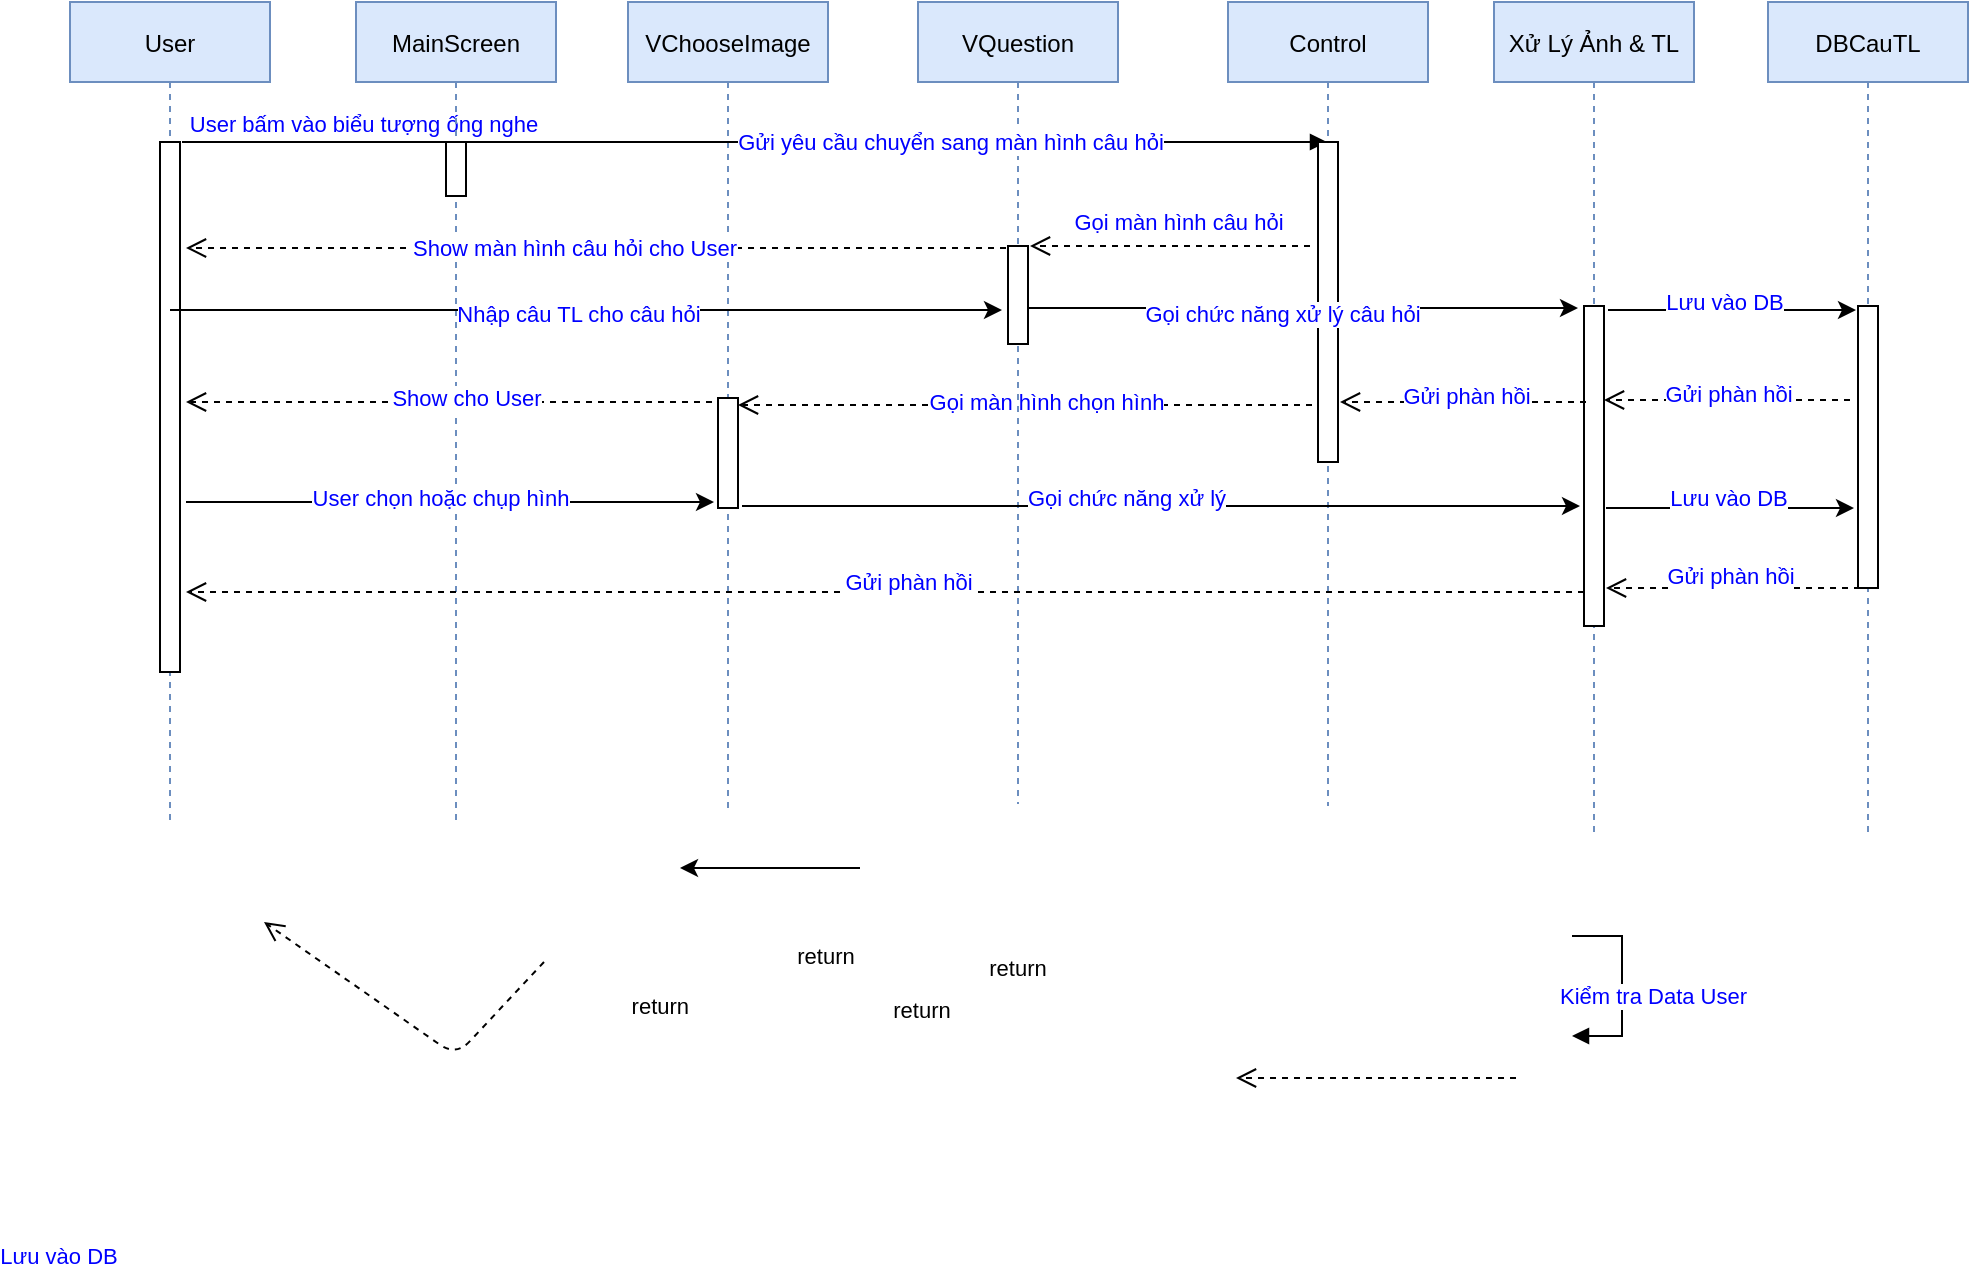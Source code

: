 <mxfile version="14.0.0" type="github" pages="5">
  <diagram id="kgpKYQtTHZ0yAKxKKP6v" name="Page-1">
    <mxGraphModel dx="2059" dy="637" grid="0" gridSize="10" guides="1" tooltips="1" connect="1" arrows="1" fold="1" page="1" pageScale="1" pageWidth="850" pageHeight="1100" math="0" shadow="0">
      <root>
        <mxCell id="0" />
        <mxCell id="1" parent="0" />
        <mxCell id="3nuBFxr9cyL0pnOWT2aG-1" value="User" style="shape=umlLifeline;perimeter=lifelinePerimeter;container=1;collapsible=0;recursiveResize=0;rounded=0;shadow=0;strokeWidth=1;fillColor=#dae8fc;strokeColor=#6c8ebf;" parent="1" vertex="1">
          <mxGeometry x="-49" y="83" width="100" height="409" as="geometry" />
        </mxCell>
        <mxCell id="3nuBFxr9cyL0pnOWT2aG-2" value="" style="points=[];perimeter=orthogonalPerimeter;rounded=0;shadow=0;strokeWidth=1;fontColor=#0000FF;" parent="3nuBFxr9cyL0pnOWT2aG-1" vertex="1">
          <mxGeometry x="45" y="70" width="10" height="265" as="geometry" />
        </mxCell>
        <mxCell id="3nuBFxr9cyL0pnOWT2aG-5" value="VChooseImage" style="shape=umlLifeline;perimeter=lifelinePerimeter;container=1;collapsible=0;recursiveResize=0;rounded=0;shadow=0;strokeWidth=1;fillColor=#dae8fc;strokeColor=#6c8ebf;" parent="1" vertex="1">
          <mxGeometry x="230" y="83" width="100" height="404" as="geometry" />
        </mxCell>
        <mxCell id="3nuBFxr9cyL0pnOWT2aG-6" value="" style="points=[];perimeter=orthogonalPerimeter;rounded=0;shadow=0;strokeWidth=1;fontColor=#0000FF;" parent="3nuBFxr9cyL0pnOWT2aG-5" vertex="1">
          <mxGeometry x="45" y="198" width="10" height="55" as="geometry" />
        </mxCell>
        <mxCell id="3nuBFxr9cyL0pnOWT2aG-10" value="" style="verticalAlign=bottom;endArrow=open;dashed=1;endSize=8;shadow=0;strokeWidth=1;" parent="1" edge="1">
          <mxGeometry x="-0.477" y="-69" relative="1" as="geometry">
            <mxPoint x="285" y="284.5" as="targetPoint" />
            <mxPoint x="572" y="284.5" as="sourcePoint" />
            <Array as="points" />
            <mxPoint as="offset" />
          </mxGeometry>
        </mxCell>
        <mxCell id="cBmr4_ipBIWXXMOxJw-d-28" value="Gọi màn hình chọn hình" style="edgeLabel;html=1;align=center;verticalAlign=middle;resizable=0;points=[];fontColor=#0000FF;" vertex="1" connectable="0" parent="3nuBFxr9cyL0pnOWT2aG-10">
          <mxGeometry x="-0.068" y="-2" relative="1" as="geometry">
            <mxPoint as="offset" />
          </mxGeometry>
        </mxCell>
        <mxCell id="_Tv3PjcK1uFJokNOjP6y-1" value="VQuestion" style="shape=umlLifeline;perimeter=lifelinePerimeter;container=1;collapsible=0;recursiveResize=0;rounded=0;shadow=0;strokeWidth=1;fillColor=#dae8fc;strokeColor=#6c8ebf;" vertex="1" parent="1">
          <mxGeometry x="375" y="83" width="100" height="401" as="geometry" />
        </mxCell>
        <mxCell id="_Tv3PjcK1uFJokNOjP6y-2" value="" style="points=[];perimeter=orthogonalPerimeter;rounded=0;shadow=0;strokeWidth=1;fontColor=#0000FF;" vertex="1" parent="_Tv3PjcK1uFJokNOjP6y-1">
          <mxGeometry x="45" y="122" width="10" height="49" as="geometry" />
        </mxCell>
        <mxCell id="_Tv3PjcK1uFJokNOjP6y-3" value="DBCauTL" style="shape=umlLifeline;perimeter=lifelinePerimeter;container=1;collapsible=0;recursiveResize=0;rounded=0;shadow=0;strokeWidth=1;fillColor=#dae8fc;strokeColor=#6c8ebf;" vertex="1" parent="1">
          <mxGeometry x="800" y="83" width="100" height="418" as="geometry" />
        </mxCell>
        <mxCell id="cBmr4_ipBIWXXMOxJw-d-20" value="" style="points=[];perimeter=orthogonalPerimeter;rounded=0;shadow=0;strokeWidth=1;fontColor=#0000FF;" vertex="1" parent="_Tv3PjcK1uFJokNOjP6y-3">
          <mxGeometry x="45" y="152" width="10" height="141" as="geometry" />
        </mxCell>
        <mxCell id="_Tv3PjcK1uFJokNOjP6y-17" value="Kiểm tra Data User" style="edgeStyle=orthogonalEdgeStyle;html=1;align=left;spacingLeft=2;endArrow=block;rounded=0;fontColor=#0000FF;" edge="1" parent="1">
          <mxGeometry x="1" y="-22" relative="1" as="geometry">
            <mxPoint x="702" y="550" as="sourcePoint" />
            <Array as="points">
              <mxPoint x="727" y="550" />
              <mxPoint x="727" y="600" />
            </Array>
            <mxPoint x="702" y="600" as="targetPoint" />
            <mxPoint x="-10" y="2" as="offset" />
          </mxGeometry>
        </mxCell>
        <mxCell id="_Tv3PjcK1uFJokNOjP6y-27" value="User bấm vào biểu tượng ống nghe" style="verticalAlign=bottom;endArrow=block;shadow=0;strokeWidth=1;fontColor=#0000FF;" edge="1" parent="1" target="_Tv3PjcK1uFJokNOjP6y-28">
          <mxGeometry x="-0.682" relative="1" as="geometry">
            <mxPoint x="7" y="153" as="sourcePoint" />
            <mxPoint x="182" y="153" as="targetPoint" />
            <Array as="points">
              <mxPoint x="66" y="153" />
            </Array>
            <mxPoint as="offset" />
          </mxGeometry>
        </mxCell>
        <mxCell id="cBmr4_ipBIWXXMOxJw-d-11" value="Gửi yêu cầu chuyển sang màn hình câu hỏi" style="edgeLabel;html=1;align=center;verticalAlign=middle;resizable=0;points=[];fontColor=#0000FF;" vertex="1" connectable="0" parent="_Tv3PjcK1uFJokNOjP6y-27">
          <mxGeometry x="0.339" relative="1" as="geometry">
            <mxPoint as="offset" />
          </mxGeometry>
        </mxCell>
        <mxCell id="_Tv3PjcK1uFJokNOjP6y-28" value="Control" style="shape=umlLifeline;perimeter=lifelinePerimeter;container=1;collapsible=0;recursiveResize=0;rounded=0;shadow=0;strokeWidth=1;fillColor=#dae8fc;strokeColor=#6c8ebf;" vertex="1" parent="1">
          <mxGeometry x="530" y="83" width="100" height="402" as="geometry" />
        </mxCell>
        <mxCell id="_Tv3PjcK1uFJokNOjP6y-29" value="" style="points=[];perimeter=orthogonalPerimeter;rounded=0;shadow=0;strokeWidth=1;fontColor=#0000FF;" vertex="1" parent="_Tv3PjcK1uFJokNOjP6y-28">
          <mxGeometry x="45" y="70" width="10" height="160" as="geometry" />
        </mxCell>
        <mxCell id="cBmr4_ipBIWXXMOxJw-d-2" value="MainScreen" style="shape=umlLifeline;perimeter=lifelinePerimeter;container=1;collapsible=0;recursiveResize=0;rounded=0;shadow=0;strokeWidth=1;fillColor=#dae8fc;strokeColor=#6c8ebf;" vertex="1" parent="1">
          <mxGeometry x="94" y="83" width="100" height="409" as="geometry" />
        </mxCell>
        <mxCell id="cBmr4_ipBIWXXMOxJw-d-3" value="" style="points=[];perimeter=orthogonalPerimeter;rounded=0;shadow=0;strokeWidth=1;fontColor=#0000FF;" vertex="1" parent="cBmr4_ipBIWXXMOxJw-d-2">
          <mxGeometry x="45" y="70" width="10" height="27" as="geometry" />
        </mxCell>
        <mxCell id="cBmr4_ipBIWXXMOxJw-d-7" value="Xử Lý Ảnh &amp; TL" style="shape=umlLifeline;perimeter=lifelinePerimeter;container=1;collapsible=0;recursiveResize=0;rounded=0;shadow=0;strokeWidth=1;fillColor=#dae8fc;strokeColor=#6c8ebf;" vertex="1" parent="1">
          <mxGeometry x="663" y="83" width="100" height="416" as="geometry" />
        </mxCell>
        <mxCell id="cBmr4_ipBIWXXMOxJw-d-8" value="" style="points=[];perimeter=orthogonalPerimeter;rounded=0;shadow=0;strokeWidth=1;fontColor=#0000FF;" vertex="1" parent="cBmr4_ipBIWXXMOxJw-d-7">
          <mxGeometry x="45" y="152" width="10" height="160" as="geometry" />
        </mxCell>
        <mxCell id="cBmr4_ipBIWXXMOxJw-d-10" value="return" style="verticalAlign=bottom;endArrow=open;dashed=1;endSize=8;shadow=0;strokeWidth=1;" edge="1" parent="1">
          <mxGeometry x="-1" y="66" relative="1" as="geometry">
            <mxPoint x="48" y="543" as="targetPoint" />
            <mxPoint x="188" y="563" as="sourcePoint" />
            <Array as="points">
              <mxPoint x="144" y="610" />
            </Array>
            <mxPoint x="10" y="-14" as="offset" />
          </mxGeometry>
        </mxCell>
        <mxCell id="cBmr4_ipBIWXXMOxJw-d-12" value="return" style="verticalAlign=bottom;endArrow=open;dashed=1;endSize=8;shadow=0;strokeWidth=1;" edge="1" parent="1">
          <mxGeometry x="1" y="370" relative="1" as="geometry">
            <mxPoint x="431" y="205" as="targetPoint" />
            <mxPoint x="571" y="205" as="sourcePoint" />
            <Array as="points" />
            <mxPoint x="-6" as="offset" />
          </mxGeometry>
        </mxCell>
        <mxCell id="cBmr4_ipBIWXXMOxJw-d-13" value="Gọi màn hình câu hỏi" style="edgeLabel;html=1;align=center;verticalAlign=middle;resizable=0;points=[];fontColor=#0000FF;" vertex="1" connectable="0" parent="cBmr4_ipBIWXXMOxJw-d-12">
          <mxGeometry x="0.154" y="3" relative="1" as="geometry">
            <mxPoint x="15" y="-15" as="offset" />
          </mxGeometry>
        </mxCell>
        <mxCell id="cBmr4_ipBIWXXMOxJw-d-14" value="return" style="verticalAlign=bottom;endArrow=open;dashed=1;endSize=8;shadow=0;strokeWidth=1;" edge="1" parent="1">
          <mxGeometry x="-0.795" y="390" relative="1" as="geometry">
            <mxPoint x="9" y="206" as="targetPoint" />
            <mxPoint x="419" y="206" as="sourcePoint" />
            <Array as="points" />
            <mxPoint as="offset" />
          </mxGeometry>
        </mxCell>
        <mxCell id="cBmr4_ipBIWXXMOxJw-d-15" value="Show màn hình câu hỏi cho User" style="edgeLabel;html=1;align=center;verticalAlign=middle;resizable=0;points=[];fontColor=#0000FF;" vertex="1" connectable="0" parent="cBmr4_ipBIWXXMOxJw-d-14">
          <mxGeometry x="0.053" relative="1" as="geometry">
            <mxPoint as="offset" />
          </mxGeometry>
        </mxCell>
        <mxCell id="cBmr4_ipBIWXXMOxJw-d-16" value="" style="endArrow=classic;html=1;fontColor=#0000FF;" edge="1" parent="1" source="3nuBFxr9cyL0pnOWT2aG-1">
          <mxGeometry width="50" height="50" relative="1" as="geometry">
            <mxPoint x="393" y="374" as="sourcePoint" />
            <mxPoint x="417" y="237" as="targetPoint" />
            <Array as="points">
              <mxPoint x="273" y="237" />
            </Array>
          </mxGeometry>
        </mxCell>
        <mxCell id="cBmr4_ipBIWXXMOxJw-d-17" value="Nhập câu TL cho câu hỏi" style="edgeLabel;html=1;align=center;verticalAlign=middle;resizable=0;points=[];fontColor=#0000FF;" vertex="1" connectable="0" parent="cBmr4_ipBIWXXMOxJw-d-16">
          <mxGeometry x="-0.02" y="-2" relative="1" as="geometry">
            <mxPoint as="offset" />
          </mxGeometry>
        </mxCell>
        <mxCell id="cBmr4_ipBIWXXMOxJw-d-18" value="" style="endArrow=classic;html=1;fontColor=#0000FF;" edge="1" parent="1">
          <mxGeometry width="50" height="50" relative="1" as="geometry">
            <mxPoint x="430" y="236" as="sourcePoint" />
            <mxPoint x="705" y="236" as="targetPoint" />
            <Array as="points">
              <mxPoint x="498" y="236" />
            </Array>
          </mxGeometry>
        </mxCell>
        <mxCell id="cBmr4_ipBIWXXMOxJw-d-19" value="Gọi chức năng xử lý câu hỏi" style="edgeLabel;html=1;align=center;verticalAlign=middle;resizable=0;points=[];fontColor=#0000FF;" vertex="1" connectable="0" parent="cBmr4_ipBIWXXMOxJw-d-18">
          <mxGeometry x="-0.075" y="-3" relative="1" as="geometry">
            <mxPoint as="offset" />
          </mxGeometry>
        </mxCell>
        <mxCell id="cBmr4_ipBIWXXMOxJw-d-21" value="" style="endArrow=classic;html=1;fontColor=#0000FF;" edge="1" parent="1">
          <mxGeometry width="50" height="50" relative="1" as="geometry">
            <mxPoint x="720" y="237" as="sourcePoint" />
            <mxPoint x="844" y="237" as="targetPoint" />
            <Array as="points">
              <mxPoint x="762" y="237" />
            </Array>
          </mxGeometry>
        </mxCell>
        <mxCell id="cBmr4_ipBIWXXMOxJw-d-22" value="Lưu vào DB" style="edgeLabel;html=1;align=center;verticalAlign=middle;resizable=0;points=[];fontColor=#0000FF;" vertex="1" connectable="0" parent="cBmr4_ipBIWXXMOxJw-d-21">
          <mxGeometry x="-0.077" y="-2" relative="1" as="geometry">
            <mxPoint x="1" y="-6" as="offset" />
          </mxGeometry>
        </mxCell>
        <mxCell id="cBmr4_ipBIWXXMOxJw-d-23" value="" style="verticalAlign=bottom;endArrow=open;dashed=1;endSize=8;shadow=0;strokeWidth=1;" edge="1" parent="1">
          <mxGeometry x="-0.476" y="-61" relative="1" as="geometry">
            <mxPoint x="718" y="282" as="targetPoint" />
            <mxPoint x="841" y="282" as="sourcePoint" />
            <Array as="points" />
            <mxPoint as="offset" />
          </mxGeometry>
        </mxCell>
        <mxCell id="cBmr4_ipBIWXXMOxJw-d-24" value="Gửi phàn hồi" style="edgeLabel;html=1;align=center;verticalAlign=middle;resizable=0;points=[];fontColor=#0000FF;" vertex="1" connectable="0" parent="cBmr4_ipBIWXXMOxJw-d-23">
          <mxGeometry x="-0.142" y="-1" relative="1" as="geometry">
            <mxPoint x="-8" y="-2" as="offset" />
          </mxGeometry>
        </mxCell>
        <mxCell id="cBmr4_ipBIWXXMOxJw-d-25" value="" style="verticalAlign=bottom;endArrow=open;dashed=1;endSize=8;shadow=0;strokeWidth=1;" edge="1" parent="1">
          <mxGeometry x="-0.476" y="-61" relative="1" as="geometry">
            <mxPoint x="586" y="283" as="targetPoint" />
            <mxPoint x="709" y="283" as="sourcePoint" />
            <Array as="points">
              <mxPoint x="632" y="283" />
            </Array>
            <mxPoint as="offset" />
          </mxGeometry>
        </mxCell>
        <mxCell id="cBmr4_ipBIWXXMOxJw-d-26" value="Gửi phàn hồi" style="edgeLabel;html=1;align=center;verticalAlign=middle;resizable=0;points=[];fontColor=#0000FF;" vertex="1" connectable="0" parent="cBmr4_ipBIWXXMOxJw-d-25">
          <mxGeometry x="-0.142" y="-1" relative="1" as="geometry">
            <mxPoint x="-7" y="-2.5" as="offset" />
          </mxGeometry>
        </mxCell>
        <mxCell id="cBmr4_ipBIWXXMOxJw-d-27" value="return" style="verticalAlign=bottom;endArrow=open;dashed=1;endSize=8;shadow=0;strokeWidth=1;" edge="1" parent="1">
          <mxGeometry x="-1" y="292" relative="1" as="geometry">
            <mxPoint x="9" y="283" as="targetPoint" />
            <mxPoint x="272" y="283" as="sourcePoint" />
            <Array as="points" />
            <mxPoint x="57" y="-6" as="offset" />
          </mxGeometry>
        </mxCell>
        <mxCell id="cBmr4_ipBIWXXMOxJw-d-30" value="Show cho User" style="edgeLabel;html=1;align=center;verticalAlign=middle;resizable=0;points=[];fontColor=#0000FF;" vertex="1" connectable="0" parent="cBmr4_ipBIWXXMOxJw-d-27">
          <mxGeometry x="-0.127" y="3" relative="1" as="geometry">
            <mxPoint x="-8" y="-5" as="offset" />
          </mxGeometry>
        </mxCell>
        <mxCell id="cBmr4_ipBIWXXMOxJw-d-29" value="" style="verticalAlign=bottom;endArrow=open;dashed=1;endSize=8;shadow=0;strokeWidth=1;" edge="1" parent="1">
          <mxGeometry x="1" y="-191" relative="1" as="geometry">
            <mxPoint x="534" y="621" as="targetPoint" />
            <mxPoint x="674" y="621" as="sourcePoint" />
            <Array as="points" />
            <mxPoint x="-169" y="102" as="offset" />
          </mxGeometry>
        </mxCell>
        <mxCell id="cBmr4_ipBIWXXMOxJw-d-31" value="" style="endArrow=classic;html=1;fontColor=#0000FF;" edge="1" parent="1">
          <mxGeometry width="50" height="50" relative="1" as="geometry">
            <mxPoint x="9" y="333" as="sourcePoint" />
            <mxPoint x="273" y="333" as="targetPoint" />
            <Array as="points">
              <mxPoint x="40" y="333" />
              <mxPoint x="98" y="333" />
              <mxPoint x="200" y="333" />
            </Array>
          </mxGeometry>
        </mxCell>
        <mxCell id="cBmr4_ipBIWXXMOxJw-d-32" value="Lưu vào DB" style="edgeLabel;html=1;align=center;verticalAlign=middle;resizable=0;points=[];fontColor=#0000FF;" vertex="1" connectable="0" parent="cBmr4_ipBIWXXMOxJw-d-31">
          <mxGeometry x="-0.077" y="-2" relative="1" as="geometry">
            <mxPoint x="-186" y="375" as="offset" />
          </mxGeometry>
        </mxCell>
        <mxCell id="cBmr4_ipBIWXXMOxJw-d-33" value="User chọn hoặc chụp hình" style="edgeLabel;html=1;align=center;verticalAlign=middle;resizable=0;points=[];fontColor=#0000FF;" vertex="1" connectable="0" parent="cBmr4_ipBIWXXMOxJw-d-31">
          <mxGeometry x="-0.036" y="2" relative="1" as="geometry">
            <mxPoint as="offset" />
          </mxGeometry>
        </mxCell>
        <mxCell id="cBmr4_ipBIWXXMOxJw-d-34" value="" style="endArrow=classic;html=1;fontColor=#0000FF;" edge="1" parent="1">
          <mxGeometry width="50" height="50" relative="1" as="geometry">
            <mxPoint x="287" y="335" as="sourcePoint" />
            <mxPoint x="706" y="335" as="targetPoint" />
          </mxGeometry>
        </mxCell>
        <mxCell id="cBmr4_ipBIWXXMOxJw-d-35" value="Gọi chức năng xử lý" style="edgeLabel;html=1;align=center;verticalAlign=middle;resizable=0;points=[];fontColor=#0000FF;" vertex="1" connectable="0" parent="cBmr4_ipBIWXXMOxJw-d-34">
          <mxGeometry x="-0.121" y="-2" relative="1" as="geometry">
            <mxPoint x="8" y="-6" as="offset" />
          </mxGeometry>
        </mxCell>
        <mxCell id="cBmr4_ipBIWXXMOxJw-d-36" value="" style="endArrow=classic;html=1;fontColor=#0000FF;" edge="1" parent="1">
          <mxGeometry width="50" height="50" relative="1" as="geometry">
            <mxPoint x="719" y="336" as="sourcePoint" />
            <mxPoint x="843" y="336" as="targetPoint" />
            <Array as="points">
              <mxPoint x="761" y="336" />
            </Array>
          </mxGeometry>
        </mxCell>
        <mxCell id="cBmr4_ipBIWXXMOxJw-d-37" value="Lưu vào DB" style="edgeLabel;html=1;align=center;verticalAlign=middle;resizable=0;points=[];fontColor=#0000FF;" vertex="1" connectable="0" parent="cBmr4_ipBIWXXMOxJw-d-36">
          <mxGeometry x="-0.077" y="-2" relative="1" as="geometry">
            <mxPoint x="4" y="-7" as="offset" />
          </mxGeometry>
        </mxCell>
        <mxCell id="cBmr4_ipBIWXXMOxJw-d-38" value="" style="verticalAlign=bottom;endArrow=open;dashed=1;endSize=8;shadow=0;strokeWidth=1;" edge="1" parent="1">
          <mxGeometry x="-1" y="94" relative="1" as="geometry">
            <mxPoint x="719" y="376" as="targetPoint" />
            <mxPoint x="846" y="376" as="sourcePoint" />
            <Array as="points" />
            <mxPoint x="93" y="-81" as="offset" />
          </mxGeometry>
        </mxCell>
        <mxCell id="cBmr4_ipBIWXXMOxJw-d-39" value="Gửi phàn hồi" style="edgeLabel;html=1;align=center;verticalAlign=middle;resizable=0;points=[];fontColor=#0000FF;" vertex="1" connectable="0" parent="1">
          <mxGeometry x="790" y="289" as="geometry">
            <mxPoint x="-9" y="81" as="offset" />
          </mxGeometry>
        </mxCell>
        <mxCell id="cBmr4_ipBIWXXMOxJw-d-40" value="" style="verticalAlign=bottom;endArrow=open;dashed=1;endSize=8;shadow=0;strokeWidth=1;" edge="1" parent="1">
          <mxGeometry x="-0.476" y="-61" relative="1" as="geometry">
            <mxPoint x="9" y="378" as="targetPoint" />
            <mxPoint x="708" y="378" as="sourcePoint" />
            <Array as="points" />
            <mxPoint as="offset" />
          </mxGeometry>
        </mxCell>
        <mxCell id="cBmr4_ipBIWXXMOxJw-d-41" value="Gửi phàn hồi" style="edgeLabel;html=1;align=center;verticalAlign=middle;resizable=0;points=[];fontColor=#0000FF;" vertex="1" connectable="0" parent="cBmr4_ipBIWXXMOxJw-d-40">
          <mxGeometry x="-0.031" y="2" relative="1" as="geometry">
            <mxPoint y="-7" as="offset" />
          </mxGeometry>
        </mxCell>
        <mxCell id="AgDtci01PeEf3jtHsqNd-1" value="" style="endArrow=classic;html=1;fontColor=#0000FF;" edge="1" parent="1">
          <mxGeometry width="50" height="50" relative="1" as="geometry">
            <mxPoint x="346" y="516" as="sourcePoint" />
            <mxPoint x="256" y="516" as="targetPoint" />
            <Array as="points">
              <mxPoint x="346" y="516" />
            </Array>
          </mxGeometry>
        </mxCell>
      </root>
    </mxGraphModel>
  </diagram>
  <diagram id="ga1owYmu8c5HDApW5XCJ" name="Page-2">
    <mxGraphModel dx="1209" dy="637" grid="0" gridSize="10" guides="1" tooltips="1" connect="1" arrows="1" fold="1" page="1" pageScale="1" pageWidth="827" pageHeight="1169" math="0" shadow="0">
      <root>
        <mxCell id="XqP1R1eLAmoZt-BykoHl-0" />
        <mxCell id="XqP1R1eLAmoZt-BykoHl-1" parent="XqP1R1eLAmoZt-BykoHl-0" />
        <mxCell id="rtHlPLIsOT23S9XEPeoi-0" value="Doctor" style="shape=umlLifeline;perimeter=lifelinePerimeter;container=1;collapsible=0;recursiveResize=0;rounded=0;shadow=0;strokeWidth=1;fillColor=#dae8fc;strokeColor=#6c8ebf;" vertex="1" parent="XqP1R1eLAmoZt-BykoHl-1">
          <mxGeometry x="10" y="40" width="100" height="440" as="geometry" />
        </mxCell>
        <mxCell id="rtHlPLIsOT23S9XEPeoi-1" value="" style="points=[];perimeter=orthogonalPerimeter;rounded=0;shadow=0;strokeWidth=1;fontColor=#0000FF;" vertex="1" parent="rtHlPLIsOT23S9XEPeoi-0">
          <mxGeometry x="45" y="70" width="10" height="320" as="geometry" />
        </mxCell>
        <mxCell id="rtHlPLIsOT23S9XEPeoi-2" value="DBBacsiNhan" style="shape=umlLifeline;perimeter=lifelinePerimeter;container=1;collapsible=0;recursiveResize=0;rounded=0;shadow=0;strokeWidth=1;fillColor=#dae8fc;strokeColor=#6c8ebf;" vertex="1" parent="XqP1R1eLAmoZt-BykoHl-1">
          <mxGeometry x="715" y="40" width="100" height="409" as="geometry" />
        </mxCell>
        <mxCell id="rtHlPLIsOT23S9XEPeoi-3" value="" style="points=[];perimeter=orthogonalPerimeter;rounded=0;shadow=0;strokeWidth=1;fontColor=#0000FF;" vertex="1" parent="rtHlPLIsOT23S9XEPeoi-2">
          <mxGeometry x="45" y="130" width="10" height="40" as="geometry" />
        </mxCell>
        <mxCell id="vM1uDHKmFDHcnqCtG_FX-21" value="" style="points=[];perimeter=orthogonalPerimeter;rounded=0;shadow=0;strokeWidth=1;fontColor=#0000FF;" vertex="1" parent="rtHlPLIsOT23S9XEPeoi-2">
          <mxGeometry x="45" y="300" width="10" height="40" as="geometry" />
        </mxCell>
        <mxCell id="rtHlPLIsOT23S9XEPeoi-4" value="ThemBenhNhan" style="shape=umlLifeline;perimeter=lifelinePerimeter;container=1;collapsible=0;recursiveResize=0;rounded=0;shadow=0;strokeWidth=1;fillColor=#dae8fc;strokeColor=#6c8ebf;" vertex="1" parent="XqP1R1eLAmoZt-BykoHl-1">
          <mxGeometry x="490" y="40" width="100" height="409" as="geometry" />
        </mxCell>
        <mxCell id="rtHlPLIsOT23S9XEPeoi-5" value="" style="points=[];perimeter=orthogonalPerimeter;rounded=0;shadow=0;strokeWidth=1;fontColor=#0000FF;" vertex="1" parent="rtHlPLIsOT23S9XEPeoi-4">
          <mxGeometry x="45" y="110" width="10" height="80" as="geometry" />
        </mxCell>
        <mxCell id="vM1uDHKmFDHcnqCtG_FX-18" value="" style="points=[];perimeter=orthogonalPerimeter;rounded=0;shadow=0;strokeWidth=1;fontColor=#0000FF;" vertex="1" parent="rtHlPLIsOT23S9XEPeoi-4">
          <mxGeometry x="45" y="280" width="10" height="80" as="geometry" />
        </mxCell>
        <mxCell id="rtHlPLIsOT23S9XEPeoi-6" value="VOption" style="shape=umlLifeline;perimeter=lifelinePerimeter;container=1;collapsible=0;recursiveResize=0;rounded=0;shadow=0;strokeWidth=1;fillColor=#dae8fc;strokeColor=#6c8ebf;" vertex="1" parent="XqP1R1eLAmoZt-BykoHl-1">
          <mxGeometry x="260" y="40" width="100" height="440" as="geometry" />
        </mxCell>
        <mxCell id="rtHlPLIsOT23S9XEPeoi-7" value="" style="points=[];perimeter=orthogonalPerimeter;rounded=0;shadow=0;strokeWidth=1;fontColor=#0000FF;" vertex="1" parent="rtHlPLIsOT23S9XEPeoi-6">
          <mxGeometry x="45" y="70" width="10" height="170" as="geometry" />
        </mxCell>
        <mxCell id="vM1uDHKmFDHcnqCtG_FX-15" value="" style="points=[];perimeter=orthogonalPerimeter;rounded=0;shadow=0;strokeWidth=1;fontColor=#0000FF;" vertex="1" parent="rtHlPLIsOT23S9XEPeoi-6">
          <mxGeometry x="45" y="270" width="10" height="120" as="geometry" />
        </mxCell>
        <mxCell id="pORTpHFMnBlMqIqO0Wr5-0" value="" style="endArrow=classic;html=1;fontColor=#0000FF;" edge="1" parent="XqP1R1eLAmoZt-BykoHl-1" source="rtHlPLIsOT23S9XEPeoi-0" target="rtHlPLIsOT23S9XEPeoi-6">
          <mxGeometry width="50" height="50" relative="1" as="geometry">
            <mxPoint x="100" y="110" as="sourcePoint" />
            <mxPoint x="280" y="110" as="targetPoint" />
            <Array as="points">
              <mxPoint x="220" y="110" />
              <mxPoint x="250" y="110" />
            </Array>
          </mxGeometry>
        </mxCell>
        <mxCell id="pORTpHFMnBlMqIqO0Wr5-1" value="Bấm xem danh sách&amp;nbsp; bệnh nhân&lt;br&gt;nhận thêm" style="edgeLabel;html=1;align=center;verticalAlign=middle;resizable=0;points=[];fontColor=#0000FF;" vertex="1" connectable="0" parent="pORTpHFMnBlMqIqO0Wr5-0">
          <mxGeometry x="-0.051" relative="1" as="geometry">
            <mxPoint x="1.5" as="offset" />
          </mxGeometry>
        </mxCell>
        <mxCell id="pORTpHFMnBlMqIqO0Wr5-2" value="" style="endArrow=classic;html=1;fontColor=#0000FF;" edge="1" parent="XqP1R1eLAmoZt-BykoHl-1">
          <mxGeometry width="50" height="50" relative="1" as="geometry">
            <mxPoint x="320" y="151" as="sourcePoint" />
            <mxPoint x="530" y="151" as="targetPoint" />
            <Array as="points">
              <mxPoint x="430" y="151" />
            </Array>
          </mxGeometry>
        </mxCell>
        <mxCell id="pORTpHFMnBlMqIqO0Wr5-3" value="Gọi chức năng show&lt;br&gt;&amp;nbsp;danh sách bệnh nhân cần nhận" style="edgeLabel;html=1;align=center;verticalAlign=middle;resizable=0;points=[];fontColor=#0000FF;" vertex="1" connectable="0" parent="pORTpHFMnBlMqIqO0Wr5-2">
          <mxGeometry x="-0.073" y="-2" relative="1" as="geometry">
            <mxPoint x="15.5" y="-3" as="offset" />
          </mxGeometry>
        </mxCell>
        <mxCell id="pORTpHFMnBlMqIqO0Wr5-4" value="" style="endArrow=classic;html=1;fontColor=#0000FF;entryX=-0.456;entryY=0.239;entryDx=0;entryDy=0;entryPerimeter=0;" edge="1" parent="XqP1R1eLAmoZt-BykoHl-1" source="rtHlPLIsOT23S9XEPeoi-4" target="rtHlPLIsOT23S9XEPeoi-3">
          <mxGeometry width="50" height="50" relative="1" as="geometry">
            <mxPoint x="550" y="160" as="sourcePoint" />
            <mxPoint x="760" y="160" as="targetPoint" />
            <Array as="points">
              <mxPoint x="650" y="180" />
            </Array>
          </mxGeometry>
        </mxCell>
        <mxCell id="pORTpHFMnBlMqIqO0Wr5-5" value="Yêu cầu dữ liệu &lt;br&gt;danh sách bệnh nhân cần nhận" style="edgeLabel;html=1;align=center;verticalAlign=middle;resizable=0;points=[];fontColor=#0000FF;" vertex="1" connectable="0" parent="pORTpHFMnBlMqIqO0Wr5-4">
          <mxGeometry x="-0.13" y="-2" relative="1" as="geometry">
            <mxPoint x="22.5" y="-22" as="offset" />
          </mxGeometry>
        </mxCell>
        <mxCell id="aedlshAAoUFNrsJfwO1V-0" value="" style="verticalAlign=bottom;endArrow=open;dashed=1;endSize=8;shadow=0;strokeWidth=1;exitX=-0.189;exitY=0.911;exitDx=0;exitDy=0;exitPerimeter=0;" edge="1" parent="XqP1R1eLAmoZt-BykoHl-1" source="rtHlPLIsOT23S9XEPeoi-3">
          <mxGeometry x="-0.429" y="-70" relative="1" as="geometry">
            <mxPoint x="550" y="206" as="targetPoint" />
            <mxPoint x="690" y="180" as="sourcePoint" />
            <Array as="points" />
            <mxPoint as="offset" />
          </mxGeometry>
        </mxCell>
        <mxCell id="aedlshAAoUFNrsJfwO1V-1" value="Phản hồi dữ liệu&lt;br&gt;danh sách bệnh nhân cần nhận" style="edgeLabel;html=1;align=center;verticalAlign=middle;resizable=0;points=[];fontColor=#0000FF;" vertex="1" connectable="0" parent="aedlshAAoUFNrsJfwO1V-0">
          <mxGeometry x="-0.081" y="1" relative="1" as="geometry">
            <mxPoint x="-8.11" y="12.56" as="offset" />
          </mxGeometry>
        </mxCell>
        <mxCell id="FDxP5eMm6T_FoN21cAnG-0" value="" style="verticalAlign=bottom;endArrow=open;dashed=1;endSize=8;shadow=0;strokeWidth=1;" edge="1" parent="XqP1R1eLAmoZt-BykoHl-1">
          <mxGeometry x="1" y="-191" relative="1" as="geometry">
            <mxPoint x="320" y="230" as="targetPoint" />
            <mxPoint x="530" y="230" as="sourcePoint" />
            <Array as="points" />
            <mxPoint x="-169" y="102" as="offset" />
          </mxGeometry>
        </mxCell>
        <mxCell id="FDxP5eMm6T_FoN21cAnG-1" value="Phản hồi dữ liệu&lt;br&gt;danh sách bệnh nhân cần nhận" style="edgeLabel;html=1;align=center;verticalAlign=middle;resizable=0;points=[];fontColor=#0000FF;" vertex="1" connectable="0" parent="FDxP5eMm6T_FoN21cAnG-0">
          <mxGeometry x="0.101" y="-2" relative="1" as="geometry">
            <mxPoint x="16" y="2" as="offset" />
          </mxGeometry>
        </mxCell>
        <mxCell id="vM1uDHKmFDHcnqCtG_FX-0" value="" style="verticalAlign=bottom;endArrow=open;dashed=1;endSize=8;shadow=0;strokeWidth=1;" edge="1" parent="XqP1R1eLAmoZt-BykoHl-1">
          <mxGeometry x="1" y="-191" relative="1" as="geometry">
            <mxPoint x="70" y="270" as="targetPoint" />
            <mxPoint x="300" y="270" as="sourcePoint" />
            <Array as="points" />
            <mxPoint x="-169" y="102" as="offset" />
          </mxGeometry>
        </mxCell>
        <mxCell id="vM1uDHKmFDHcnqCtG_FX-1" value="Hiển thị danh sách bệnh nhân&lt;br&gt;cần nhận" style="edgeLabel;html=1;align=center;verticalAlign=middle;resizable=0;points=[];fontColor=#0000FF;" vertex="1" connectable="0" parent="vM1uDHKmFDHcnqCtG_FX-0">
          <mxGeometry x="0.286" y="3" relative="1" as="geometry">
            <mxPoint x="30.01" y="-23" as="offset" />
          </mxGeometry>
        </mxCell>
        <mxCell id="vM1uDHKmFDHcnqCtG_FX-16" value="" style="endArrow=classic;html=1;fontColor=#0000FF;" edge="1" parent="XqP1R1eLAmoZt-BykoHl-1">
          <mxGeometry width="50" height="50" relative="1" as="geometry">
            <mxPoint x="70" y="310" as="sourcePoint" />
            <mxPoint x="310" y="310" as="targetPoint" />
            <Array as="points">
              <mxPoint x="220.5" y="310" />
              <mxPoint x="250.5" y="310" />
            </Array>
          </mxGeometry>
        </mxCell>
        <mxCell id="vM1uDHKmFDHcnqCtG_FX-17" value="Chọn bệnh nhân trong danh sách&lt;br&gt;và bấm &quot;chọn&quot;" style="edgeLabel;html=1;align=center;verticalAlign=middle;resizable=0;points=[];fontColor=#0000FF;" vertex="1" connectable="0" parent="vM1uDHKmFDHcnqCtG_FX-16">
          <mxGeometry x="-0.051" relative="1" as="geometry">
            <mxPoint x="1.5" as="offset" />
          </mxGeometry>
        </mxCell>
        <mxCell id="vM1uDHKmFDHcnqCtG_FX-19" value="" style="endArrow=classic;html=1;fontColor=#0000FF;" edge="1" parent="XqP1R1eLAmoZt-BykoHl-1">
          <mxGeometry width="50" height="50" relative="1" as="geometry">
            <mxPoint x="320" y="330" as="sourcePoint" />
            <mxPoint x="530" y="330" as="targetPoint" />
            <Array as="points">
              <mxPoint x="430" y="330" />
            </Array>
          </mxGeometry>
        </mxCell>
        <mxCell id="vM1uDHKmFDHcnqCtG_FX-20" value="Gọi chức năng nhận bệnh nhân" style="edgeLabel;html=1;align=center;verticalAlign=middle;resizable=0;points=[];fontColor=#0000FF;" vertex="1" connectable="0" parent="vM1uDHKmFDHcnqCtG_FX-19">
          <mxGeometry x="-0.073" y="-2" relative="1" as="geometry">
            <mxPoint x="15.5" y="-3" as="offset" />
          </mxGeometry>
        </mxCell>
        <mxCell id="vM1uDHKmFDHcnqCtG_FX-22" value="" style="endArrow=classic;html=1;fontColor=#0000FF;entryX=-0.456;entryY=0.239;entryDx=0;entryDy=0;entryPerimeter=0;" edge="1" parent="XqP1R1eLAmoZt-BykoHl-1">
          <mxGeometry width="50" height="50" relative="1" as="geometry">
            <mxPoint x="549.5" y="340.44" as="sourcePoint" />
            <mxPoint x="765.44" y="340.0" as="targetPoint" />
            <Array as="points">
              <mxPoint x="660" y="340.44" />
            </Array>
          </mxGeometry>
        </mxCell>
        <mxCell id="vM1uDHKmFDHcnqCtG_FX-23" value="Lưu bệnh nhân được chọn&lt;br&gt;vào danh sách chờ" style="edgeLabel;html=1;align=center;verticalAlign=middle;resizable=0;points=[];fontColor=#0000FF;" vertex="1" connectable="0" parent="vM1uDHKmFDHcnqCtG_FX-22">
          <mxGeometry x="-0.13" y="-2" relative="1" as="geometry">
            <mxPoint x="22.5" y="-22" as="offset" />
          </mxGeometry>
        </mxCell>
        <mxCell id="vM1uDHKmFDHcnqCtG_FX-24" value="" style="verticalAlign=bottom;endArrow=open;dashed=1;endSize=8;shadow=0;strokeWidth=1;exitX=-0.189;exitY=0.911;exitDx=0;exitDy=0;exitPerimeter=0;" edge="1" parent="XqP1R1eLAmoZt-BykoHl-1">
          <mxGeometry x="-0.429" y="-70" relative="1" as="geometry">
            <mxPoint x="550" y="380" as="targetPoint" />
            <mxPoint x="758.11" y="380.44" as="sourcePoint" />
            <Array as="points" />
            <mxPoint as="offset" />
          </mxGeometry>
        </mxCell>
        <mxCell id="vM1uDHKmFDHcnqCtG_FX-25" value="Phản hồi thành công" style="edgeLabel;html=1;align=center;verticalAlign=middle;resizable=0;points=[];fontColor=#0000FF;" vertex="1" connectable="0" parent="vM1uDHKmFDHcnqCtG_FX-24">
          <mxGeometry x="-0.081" y="1" relative="1" as="geometry">
            <mxPoint x="-8.11" y="-1.24" as="offset" />
          </mxGeometry>
        </mxCell>
        <mxCell id="vM1uDHKmFDHcnqCtG_FX-26" value="" style="verticalAlign=bottom;endArrow=open;dashed=1;endSize=8;shadow=0;strokeWidth=1;" edge="1" parent="XqP1R1eLAmoZt-BykoHl-1">
          <mxGeometry x="-0.429" y="-70" relative="1" as="geometry">
            <mxPoint x="315" y="400" as="targetPoint" />
            <mxPoint x="530" y="400" as="sourcePoint" />
            <Array as="points" />
            <mxPoint as="offset" />
          </mxGeometry>
        </mxCell>
        <mxCell id="vM1uDHKmFDHcnqCtG_FX-27" value="Phản hồi thành công" style="edgeLabel;html=1;align=center;verticalAlign=middle;resizable=0;points=[];fontColor=#0000FF;" vertex="1" connectable="0" parent="vM1uDHKmFDHcnqCtG_FX-26">
          <mxGeometry x="-0.081" y="1" relative="1" as="geometry">
            <mxPoint x="-8.11" y="-1.0" as="offset" />
          </mxGeometry>
        </mxCell>
        <mxCell id="vM1uDHKmFDHcnqCtG_FX-28" value="" style="verticalAlign=bottom;endArrow=open;dashed=1;endSize=8;shadow=0;strokeWidth=1;" edge="1" parent="XqP1R1eLAmoZt-BykoHl-1">
          <mxGeometry x="-0.429" y="-70" relative="1" as="geometry">
            <mxPoint x="65" y="420" as="targetPoint" />
            <mxPoint x="300" y="420" as="sourcePoint" />
            <Array as="points" />
            <mxPoint as="offset" />
          </mxGeometry>
        </mxCell>
        <mxCell id="vM1uDHKmFDHcnqCtG_FX-29" value="Phản hồi thành công" style="edgeLabel;html=1;align=center;verticalAlign=middle;resizable=0;points=[];fontColor=#0000FF;" vertex="1" connectable="0" parent="vM1uDHKmFDHcnqCtG_FX-28">
          <mxGeometry x="-0.081" y="1" relative="1" as="geometry">
            <mxPoint x="-8.11" y="-1.0" as="offset" />
          </mxGeometry>
        </mxCell>
      </root>
    </mxGraphModel>
  </diagram>
  <diagram id="LbUJF0BHEAbXhjsAl0Xh" name="Page-3">
    <mxGraphModel dx="2378" dy="637" grid="1" gridSize="10" guides="1" tooltips="1" connect="1" arrows="1" fold="1" page="1" pageScale="1" pageWidth="1169" pageHeight="827" math="0" shadow="0">
      <root>
        <mxCell id="3aN0XqWNjRIaBbYf3HVZ-0" />
        <mxCell id="3aN0XqWNjRIaBbYf3HVZ-1" parent="3aN0XqWNjRIaBbYf3HVZ-0" />
        <mxCell id="3aN0XqWNjRIaBbYf3HVZ-2" value="VDangNhap" style="shape=umlLifeline;perimeter=lifelinePerimeter;container=1;collapsible=0;recursiveResize=0;rounded=0;shadow=0;strokeWidth=1;fillColor=#dae8fc;strokeColor=#6c8ebf;" vertex="1" parent="3aN0XqWNjRIaBbYf3HVZ-1">
          <mxGeometry x="-50" y="40" width="100" height="520" as="geometry" />
        </mxCell>
        <mxCell id="3aN0XqWNjRIaBbYf3HVZ-3" value="" style="points=[];perimeter=orthogonalPerimeter;rounded=0;shadow=0;strokeWidth=1;fontColor=#0000FF;" vertex="1" parent="3aN0XqWNjRIaBbYf3HVZ-2">
          <mxGeometry x="45" y="70" width="10" height="220" as="geometry" />
        </mxCell>
        <mxCell id="3aN0XqWNjRIaBbYf3HVZ-4" value="VDanhSachBNdoi" style="shape=umlLifeline;perimeter=lifelinePerimeter;container=1;collapsible=0;recursiveResize=0;rounded=0;shadow=0;strokeWidth=1;fillColor=#dae8fc;strokeColor=#6c8ebf;" vertex="1" parent="3aN0XqWNjRIaBbYf3HVZ-1">
          <mxGeometry x="120" y="40" width="100" height="520" as="geometry" />
        </mxCell>
        <mxCell id="3aN0XqWNjRIaBbYf3HVZ-5" value="" style="points=[];perimeter=orthogonalPerimeter;rounded=0;shadow=0;strokeWidth=1;fontColor=#0000FF;" vertex="1" parent="3aN0XqWNjRIaBbYf3HVZ-4">
          <mxGeometry x="45" y="300" width="10" height="170" as="geometry" />
        </mxCell>
        <mxCell id="3aN0XqWNjRIaBbYf3HVZ-6" value="Doctor" style="shape=umlLifeline;perimeter=lifelinePerimeter;container=1;collapsible=0;recursiveResize=0;rounded=0;shadow=0;strokeWidth=1;fillColor=#dae8fc;strokeColor=#6c8ebf;" vertex="1" parent="3aN0XqWNjRIaBbYf3HVZ-1">
          <mxGeometry x="-190" y="40" width="100" height="540" as="geometry" />
        </mxCell>
        <mxCell id="3aN0XqWNjRIaBbYf3HVZ-7" value="" style="points=[];perimeter=orthogonalPerimeter;rounded=0;shadow=0;strokeWidth=1;fontColor=#0000FF;" vertex="1" parent="3aN0XqWNjRIaBbYf3HVZ-6">
          <mxGeometry x="45" y="70" width="10" height="220" as="geometry" />
        </mxCell>
        <mxCell id="fxOBmQv-a8qTGnMG2jiF-10" value="" style="points=[];perimeter=orthogonalPerimeter;rounded=0;shadow=0;strokeWidth=1;fontColor=#0000FF;" vertex="1" parent="3aN0XqWNjRIaBbYf3HVZ-6">
          <mxGeometry x="45" y="470" width="10" height="30" as="geometry" />
        </mxCell>
        <mxCell id="3aN0XqWNjRIaBbYf3HVZ-8" value="DangNhap" style="shape=umlLifeline;perimeter=lifelinePerimeter;container=1;collapsible=0;recursiveResize=0;rounded=0;shadow=0;strokeWidth=1;fillColor=#dae8fc;strokeColor=#6c8ebf;" vertex="1" parent="3aN0XqWNjRIaBbYf3HVZ-1">
          <mxGeometry x="290" y="40" width="100" height="520" as="geometry" />
        </mxCell>
        <mxCell id="3aN0XqWNjRIaBbYf3HVZ-9" value="" style="points=[];perimeter=orthogonalPerimeter;rounded=0;shadow=0;strokeWidth=1;fontColor=#0000FF;" vertex="1" parent="3aN0XqWNjRIaBbYf3HVZ-8">
          <mxGeometry x="45" y="90" width="10" height="210" as="geometry" />
        </mxCell>
        <mxCell id="3aN0XqWNjRIaBbYf3HVZ-10" value="BNDoi" style="shape=umlLifeline;perimeter=lifelinePerimeter;container=1;collapsible=0;recursiveResize=0;rounded=0;shadow=0;strokeWidth=1;fillColor=#dae8fc;strokeColor=#6c8ebf;" vertex="1" parent="3aN0XqWNjRIaBbYf3HVZ-1">
          <mxGeometry x="450" y="40" width="100" height="520" as="geometry" />
        </mxCell>
        <mxCell id="3aN0XqWNjRIaBbYf3HVZ-11" value="" style="points=[];perimeter=orthogonalPerimeter;rounded=0;shadow=0;strokeWidth=1;fontColor=#0000FF;" vertex="1" parent="3aN0XqWNjRIaBbYf3HVZ-10">
          <mxGeometry x="45" y="320" width="10" height="120" as="geometry" />
        </mxCell>
        <mxCell id="3aN0XqWNjRIaBbYf3HVZ-12" value="DBBacsi" style="shape=umlLifeline;perimeter=lifelinePerimeter;container=1;collapsible=0;recursiveResize=0;rounded=0;shadow=0;strokeWidth=1;fillColor=#dae8fc;strokeColor=#6c8ebf;" vertex="1" parent="3aN0XqWNjRIaBbYf3HVZ-1">
          <mxGeometry x="620" y="40" width="100" height="409" as="geometry" />
        </mxCell>
        <mxCell id="3aN0XqWNjRIaBbYf3HVZ-13" value="" style="points=[];perimeter=orthogonalPerimeter;rounded=0;shadow=0;strokeWidth=1;fontColor=#0000FF;" vertex="1" parent="3aN0XqWNjRIaBbYf3HVZ-12">
          <mxGeometry x="45" y="120" width="10" height="40" as="geometry" />
        </mxCell>
        <mxCell id="3aN0XqWNjRIaBbYf3HVZ-14" value="DBBacsiNhan" style="shape=umlLifeline;perimeter=lifelinePerimeter;container=1;collapsible=0;recursiveResize=0;rounded=0;shadow=0;strokeWidth=1;fillColor=#dae8fc;strokeColor=#6c8ebf;" vertex="1" parent="3aN0XqWNjRIaBbYf3HVZ-1">
          <mxGeometry x="800" y="40" width="100" height="520" as="geometry" />
        </mxCell>
        <mxCell id="3aN0XqWNjRIaBbYf3HVZ-15" value="" style="points=[];perimeter=orthogonalPerimeter;rounded=0;shadow=0;strokeWidth=1;fontColor=#0000FF;" vertex="1" parent="3aN0XqWNjRIaBbYf3HVZ-14">
          <mxGeometry x="45" y="350" width="10" height="50" as="geometry" />
        </mxCell>
        <mxCell id="DU-dNz-5Wg3AI629fAyE-0" value="" style="endArrow=classic;html=1;fontColor=#0000FF;" edge="1" parent="3aN0XqWNjRIaBbYf3HVZ-1" source="3aN0XqWNjRIaBbYf3HVZ-6">
          <mxGeometry width="50" height="50" relative="1" as="geometry">
            <mxPoint x="-124" y="110" as="sourcePoint" />
            <mxPoint y="110" as="targetPoint" />
            <Array as="points">
              <mxPoint x="-82" y="110" />
            </Array>
          </mxGeometry>
        </mxCell>
        <mxCell id="DU-dNz-5Wg3AI629fAyE-1" value="Nhập User,Pass&amp;nbsp;&lt;br&gt;và nhấn đăng nhập" style="edgeLabel;html=1;align=center;verticalAlign=middle;resizable=0;points=[];fontColor=#0000FF;" vertex="1" connectable="0" parent="DU-dNz-5Wg3AI629fAyE-0">
          <mxGeometry x="-0.077" y="-2" relative="1" as="geometry">
            <mxPoint x="1" y="-6" as="offset" />
          </mxGeometry>
        </mxCell>
        <mxCell id="7k55rJBCCxqRLW_jBayx-0" value="" style="endArrow=classic;html=1;fontColor=#0000FF;" edge="1" parent="3aN0XqWNjRIaBbYf3HVZ-1">
          <mxGeometry width="50" height="50" relative="1" as="geometry">
            <mxPoint x="5" y="131" as="sourcePoint" />
            <mxPoint x="330" y="130" as="targetPoint" />
            <Array as="points" />
          </mxGeometry>
        </mxCell>
        <mxCell id="7k55rJBCCxqRLW_jBayx-2" value="Gọi chức năng đăng nhập" style="edgeLabel;html=1;align=center;verticalAlign=middle;resizable=0;points=[];fontColor=#0000FF;" vertex="1" connectable="0" parent="7k55rJBCCxqRLW_jBayx-0">
          <mxGeometry x="-0.036" y="2" relative="1" as="geometry">
            <mxPoint as="offset" />
          </mxGeometry>
        </mxCell>
        <mxCell id="7k55rJBCCxqRLW_jBayx-3" value="" style="endArrow=classic;html=1;fontColor=#0000FF;" edge="1" parent="3aN0XqWNjRIaBbYf3HVZ-1">
          <mxGeometry width="50" height="50" relative="1" as="geometry">
            <mxPoint x="350" y="160" as="sourcePoint" />
            <mxPoint x="662.5" y="160" as="targetPoint" />
            <Array as="points" />
          </mxGeometry>
        </mxCell>
        <mxCell id="7k55rJBCCxqRLW_jBayx-4" value="Yêu cầu dữ liệu User,Pass của Bác sĩ" style="edgeLabel;html=1;align=center;verticalAlign=middle;resizable=0;points=[];fontColor=#0000FF;" vertex="1" connectable="0" parent="7k55rJBCCxqRLW_jBayx-3">
          <mxGeometry x="-0.036" y="2" relative="1" as="geometry">
            <mxPoint as="offset" />
          </mxGeometry>
        </mxCell>
        <mxCell id="c0lkGroXcOuQEgskZrlk-0" value="" style="verticalAlign=bottom;endArrow=open;dashed=1;endSize=8;shadow=0;strokeWidth=1;" edge="1" parent="3aN0XqWNjRIaBbYf3HVZ-1">
          <mxGeometry x="1" y="-191" relative="1" as="geometry">
            <mxPoint x="350" y="200" as="targetPoint" />
            <mxPoint x="660" y="200" as="sourcePoint" />
            <Array as="points" />
            <mxPoint x="-169" y="102" as="offset" />
          </mxGeometry>
        </mxCell>
        <mxCell id="c0lkGroXcOuQEgskZrlk-1" value="Gửi dữ liệu Username và Password," style="edgeLabel;html=1;align=center;verticalAlign=middle;resizable=0;points=[];fontColor=#0000FF;" vertex="1" connectable="0" parent="c0lkGroXcOuQEgskZrlk-0">
          <mxGeometry x="-0.227" y="-3" relative="1" as="geometry">
            <mxPoint x="-40" as="offset" />
          </mxGeometry>
        </mxCell>
        <mxCell id="nj8wDl4I_3AZSuSuoh_b-0" value="Kiểm tra Data Bacsi&amp;nbsp;&lt;br&gt;trùng khớp" style="edgeStyle=orthogonalEdgeStyle;html=1;align=left;spacingLeft=2;endArrow=block;rounded=0;fontColor=#0000FF;" edge="1" parent="3aN0XqWNjRIaBbYf3HVZ-1">
          <mxGeometry x="-0.09" y="5" relative="1" as="geometry">
            <mxPoint x="350" y="219.5" as="sourcePoint" />
            <Array as="points">
              <mxPoint x="375" y="219.5" />
              <mxPoint x="375" y="269.5" />
            </Array>
            <mxPoint x="350" y="269.5" as="targetPoint" />
            <mxPoint as="offset" />
          </mxGeometry>
        </mxCell>
        <mxCell id="1lmBaMDXINqhNP7VBVTl-0" value="" style="verticalAlign=bottom;endArrow=open;dashed=1;endSize=8;shadow=0;strokeWidth=1;" edge="1" parent="3aN0XqWNjRIaBbYf3HVZ-1">
          <mxGeometry x="1" y="-191" relative="1" as="geometry">
            <mxPoint x="10" y="290" as="targetPoint" />
            <mxPoint x="330" y="290" as="sourcePoint" />
            <Array as="points" />
            <mxPoint x="-169" y="102" as="offset" />
          </mxGeometry>
        </mxCell>
        <mxCell id="1lmBaMDXINqhNP7VBVTl-2" value="Phản hồi thành công" style="edgeLabel;html=1;align=center;verticalAlign=middle;resizable=0;points=[];fontColor=#0000FF;" vertex="1" connectable="0" parent="1lmBaMDXINqhNP7VBVTl-0">
          <mxGeometry x="0.117" y="1" relative="1" as="geometry">
            <mxPoint x="14" as="offset" />
          </mxGeometry>
        </mxCell>
        <mxCell id="1lmBaMDXINqhNP7VBVTl-1" value="" style="verticalAlign=bottom;endArrow=open;dashed=1;endSize=8;shadow=0;strokeWidth=1;" edge="1" parent="3aN0XqWNjRIaBbYf3HVZ-1">
          <mxGeometry x="1" y="-191" relative="1" as="geometry">
            <mxPoint x="-130" y="320" as="targetPoint" />
            <mxPoint y="320" as="sourcePoint" />
            <Array as="points">
              <mxPoint x="-70" y="320" />
            </Array>
            <mxPoint x="-169" y="102" as="offset" />
          </mxGeometry>
        </mxCell>
        <mxCell id="1lmBaMDXINqhNP7VBVTl-3" value="Phản hồi thành công" style="edgeLabel;html=1;align=center;verticalAlign=middle;resizable=0;points=[];fontColor=#0000FF;" vertex="1" connectable="0" parent="1lmBaMDXINqhNP7VBVTl-1">
          <mxGeometry x="-0.096" y="-3" relative="1" as="geometry">
            <mxPoint x="-11" y="13" as="offset" />
          </mxGeometry>
        </mxCell>
        <mxCell id="fxOBmQv-a8qTGnMG2jiF-0" value="" style="endArrow=classic;html=1;fontColor=#0000FF;" edge="1" parent="3aN0XqWNjRIaBbYf3HVZ-1">
          <mxGeometry width="50" height="50" relative="1" as="geometry">
            <mxPoint x="330" y="340" as="sourcePoint" />
            <mxPoint x="180" y="340" as="targetPoint" />
            <Array as="points">
              <mxPoint x="330" y="340" />
            </Array>
          </mxGeometry>
        </mxCell>
        <mxCell id="fxOBmQv-a8qTGnMG2jiF-1" value="Gọi xuất hiện" style="edgeLabel;html=1;align=center;verticalAlign=middle;resizable=0;points=[];fontColor=#0000FF;" vertex="1" connectable="0" parent="fxOBmQv-a8qTGnMG2jiF-0">
          <mxGeometry x="-0.131" y="-3" relative="1" as="geometry">
            <mxPoint x="-10" y="3" as="offset" />
          </mxGeometry>
        </mxCell>
        <mxCell id="fxOBmQv-a8qTGnMG2jiF-2" value="" style="endArrow=classic;html=1;fontColor=#0000FF;" edge="1" parent="3aN0XqWNjRIaBbYf3HVZ-1">
          <mxGeometry width="50" height="50" relative="1" as="geometry">
            <mxPoint x="180" y="360" as="sourcePoint" />
            <mxPoint x="495" y="360" as="targetPoint" />
            <Array as="points" />
          </mxGeometry>
        </mxCell>
        <mxCell id="fxOBmQv-a8qTGnMG2jiF-3" value="Gọi chức năng xem danh sách đợi" style="edgeLabel;html=1;align=center;verticalAlign=middle;resizable=0;points=[];fontColor=#0000FF;" vertex="1" connectable="0" parent="fxOBmQv-a8qTGnMG2jiF-2">
          <mxGeometry x="-0.036" y="2" relative="1" as="geometry">
            <mxPoint as="offset" />
          </mxGeometry>
        </mxCell>
        <mxCell id="fxOBmQv-a8qTGnMG2jiF-4" value="" style="endArrow=classic;html=1;fontColor=#0000FF;" edge="1" parent="3aN0XqWNjRIaBbYf3HVZ-1" target="3aN0XqWNjRIaBbYf3HVZ-14">
          <mxGeometry width="50" height="50" relative="1" as="geometry">
            <mxPoint x="510" y="390" as="sourcePoint" />
            <mxPoint x="825" y="390" as="targetPoint" />
            <Array as="points" />
          </mxGeometry>
        </mxCell>
        <mxCell id="fxOBmQv-a8qTGnMG2jiF-5" value="Yêu cầu dữ liệu về danh sách bệnh nhận đợi" style="edgeLabel;html=1;align=center;verticalAlign=middle;resizable=0;points=[];fontColor=#0000FF;" vertex="1" connectable="0" parent="fxOBmQv-a8qTGnMG2jiF-4">
          <mxGeometry x="-0.036" y="2" relative="1" as="geometry">
            <mxPoint as="offset" />
          </mxGeometry>
        </mxCell>
        <mxCell id="fxOBmQv-a8qTGnMG2jiF-6" value="" style="verticalAlign=bottom;endArrow=open;dashed=1;endSize=8;shadow=0;strokeWidth=1;" edge="1" parent="3aN0XqWNjRIaBbYf3HVZ-1">
          <mxGeometry x="1" y="-191" relative="1" as="geometry">
            <mxPoint x="510" y="440" as="targetPoint" />
            <mxPoint x="840" y="440" as="sourcePoint" />
            <Array as="points" />
            <mxPoint x="-169" y="102" as="offset" />
          </mxGeometry>
        </mxCell>
        <mxCell id="fxOBmQv-a8qTGnMG2jiF-7" value="Phản hồi dữ liệu danh sách bệnh nhân đợi" style="edgeLabel;html=1;align=center;verticalAlign=middle;resizable=0;points=[];fontColor=#0000FF;" vertex="1" connectable="0" parent="fxOBmQv-a8qTGnMG2jiF-6">
          <mxGeometry x="0.117" y="1" relative="1" as="geometry">
            <mxPoint x="14" as="offset" />
          </mxGeometry>
        </mxCell>
        <mxCell id="fxOBmQv-a8qTGnMG2jiF-8" value="" style="verticalAlign=bottom;endArrow=open;dashed=1;endSize=8;shadow=0;strokeWidth=1;" edge="1" parent="3aN0XqWNjRIaBbYf3HVZ-1">
          <mxGeometry x="1" y="-191" relative="1" as="geometry">
            <mxPoint x="175" y="480" as="targetPoint" />
            <mxPoint x="490" y="480" as="sourcePoint" />
            <Array as="points" />
            <mxPoint x="-169" y="102" as="offset" />
          </mxGeometry>
        </mxCell>
        <mxCell id="fxOBmQv-a8qTGnMG2jiF-9" value="Phản hồi dữ liệu danh sách bệnh nhân đợi" style="edgeLabel;html=1;align=center;verticalAlign=middle;resizable=0;points=[];fontColor=#0000FF;" vertex="1" connectable="0" parent="fxOBmQv-a8qTGnMG2jiF-8">
          <mxGeometry x="0.117" y="1" relative="1" as="geometry">
            <mxPoint x="14" as="offset" />
          </mxGeometry>
        </mxCell>
        <mxCell id="fxOBmQv-a8qTGnMG2jiF-11" value="" style="verticalAlign=bottom;endArrow=open;dashed=1;endSize=8;shadow=0;strokeWidth=1;" edge="1" parent="3aN0XqWNjRIaBbYf3HVZ-1">
          <mxGeometry x="1" y="-191" relative="1" as="geometry">
            <mxPoint x="-130" y="510" as="targetPoint" />
            <mxPoint x="165" y="510" as="sourcePoint" />
            <Array as="points" />
            <mxPoint x="-169" y="102" as="offset" />
          </mxGeometry>
        </mxCell>
        <mxCell id="fxOBmQv-a8qTGnMG2jiF-12" value="Hiển thị danh sách bệnh nhân đang đợi" style="edgeLabel;html=1;align=center;verticalAlign=middle;resizable=0;points=[];fontColor=#0000FF;" vertex="1" connectable="0" parent="fxOBmQv-a8qTGnMG2jiF-11">
          <mxGeometry x="0.117" y="1" relative="1" as="geometry">
            <mxPoint x="14" as="offset" />
          </mxGeometry>
        </mxCell>
      </root>
    </mxGraphModel>
  </diagram>
  <diagram id="ETNMxJoUVFGBcvMRZRf4" name="Page-4">
    <mxGraphModel dx="2378" dy="637" grid="0" gridSize="10" guides="1" tooltips="1" connect="1" arrows="1" fold="1" page="1" pageScale="1" pageWidth="1169" pageHeight="827" math="0" shadow="0">
      <root>
        <mxCell id="p-UaKhplEAPgR3rbbmxW-0" />
        <mxCell id="p-UaKhplEAPgR3rbbmxW-1" parent="p-UaKhplEAPgR3rbbmxW-0" />
        <mxCell id="jn6Mo9hIJNSEW-f9Eycv-0" value="BenhNhan" style="shape=umlLifeline;perimeter=lifelinePerimeter;container=1;collapsible=0;recursiveResize=0;rounded=0;shadow=0;strokeWidth=1;fillColor=#dae8fc;strokeColor=#6c8ebf;" vertex="1" parent="p-UaKhplEAPgR3rbbmxW-1">
          <mxGeometry x="-50" y="40" width="100" height="540" as="geometry" />
        </mxCell>
        <mxCell id="jn6Mo9hIJNSEW-f9Eycv-2" value="" style="points=[];perimeter=orthogonalPerimeter;rounded=0;shadow=0;strokeWidth=1;fontColor=#0000FF;" vertex="1" parent="jn6Mo9hIJNSEW-f9Eycv-0">
          <mxGeometry x="45" y="400" width="10" height="30" as="geometry" />
        </mxCell>
        <mxCell id="jn6Mo9hIJNSEW-f9Eycv-3" value="BacSi" style="shape=umlLifeline;perimeter=lifelinePerimeter;container=1;collapsible=0;recursiveResize=0;rounded=0;shadow=0;strokeWidth=1;fillColor=#dae8fc;strokeColor=#6c8ebf;" vertex="1" parent="p-UaKhplEAPgR3rbbmxW-1">
          <mxGeometry x="90" y="40" width="100" height="540" as="geometry" />
        </mxCell>
        <mxCell id="jn6Mo9hIJNSEW-f9Eycv-4" value="" style="points=[];perimeter=orthogonalPerimeter;rounded=0;shadow=0;strokeWidth=1;fontColor=#0000FF;" vertex="1" parent="jn6Mo9hIJNSEW-f9Eycv-3">
          <mxGeometry x="45" y="70" width="10" height="240" as="geometry" />
        </mxCell>
        <mxCell id="jn6Mo9hIJNSEW-f9Eycv-6" value="VVietPhanHoi" style="shape=umlLifeline;perimeter=lifelinePerimeter;container=1;collapsible=0;recursiveResize=0;rounded=0;shadow=0;strokeWidth=1;fillColor=#dae8fc;strokeColor=#6c8ebf;" vertex="1" parent="p-UaKhplEAPgR3rbbmxW-1">
          <mxGeometry x="340" y="40" width="100" height="540" as="geometry" />
        </mxCell>
        <mxCell id="jn6Mo9hIJNSEW-f9Eycv-7" value="" style="points=[];perimeter=orthogonalPerimeter;rounded=0;shadow=0;strokeWidth=1;fontColor=#0000FF;" vertex="1" parent="jn6Mo9hIJNSEW-f9Eycv-6">
          <mxGeometry x="45" y="70" width="10" height="240" as="geometry" />
        </mxCell>
        <mxCell id="jn6Mo9hIJNSEW-f9Eycv-9" value="PhanHoiKetLuan" style="shape=umlLifeline;perimeter=lifelinePerimeter;container=1;collapsible=0;recursiveResize=0;rounded=0;shadow=0;strokeWidth=1;fillColor=#dae8fc;strokeColor=#6c8ebf;" vertex="1" parent="p-UaKhplEAPgR3rbbmxW-1">
          <mxGeometry x="520" y="40" width="100" height="540" as="geometry" />
        </mxCell>
        <mxCell id="jn6Mo9hIJNSEW-f9Eycv-10" value="" style="points=[];perimeter=orthogonalPerimeter;rounded=0;shadow=0;strokeWidth=1;fontColor=#0000FF;" vertex="1" parent="jn6Mo9hIJNSEW-f9Eycv-9">
          <mxGeometry x="45" y="100" width="10" height="300" as="geometry" />
        </mxCell>
        <mxCell id="jn6Mo9hIJNSEW-f9Eycv-12" value="DKetLuan" style="shape=umlLifeline;perimeter=lifelinePerimeter;container=1;collapsible=0;recursiveResize=0;rounded=0;shadow=0;strokeWidth=1;fillColor=#dae8fc;strokeColor=#6c8ebf;" vertex="1" parent="p-UaKhplEAPgR3rbbmxW-1">
          <mxGeometry x="690" y="40" width="100" height="540" as="geometry" />
        </mxCell>
        <mxCell id="jn6Mo9hIJNSEW-f9Eycv-13" value="" style="points=[];perimeter=orthogonalPerimeter;rounded=0;shadow=0;strokeWidth=1;fontColor=#0000FF;" vertex="1" parent="jn6Mo9hIJNSEW-f9Eycv-12">
          <mxGeometry x="45" y="120" width="10" height="40" as="geometry" />
        </mxCell>
        <mxCell id="jn6Mo9hIJNSEW-f9Eycv-15" value="DDieuTri" style="shape=umlLifeline;perimeter=lifelinePerimeter;container=1;collapsible=0;recursiveResize=0;rounded=0;shadow=0;strokeWidth=1;fillColor=#dae8fc;strokeColor=#6c8ebf;" vertex="1" parent="p-UaKhplEAPgR3rbbmxW-1">
          <mxGeometry x="850" y="40" width="100" height="540" as="geometry" />
        </mxCell>
        <mxCell id="jn6Mo9hIJNSEW-f9Eycv-16" value="" style="points=[];perimeter=orthogonalPerimeter;rounded=0;shadow=0;strokeWidth=1;fontColor=#0000FF;" vertex="1" parent="jn6Mo9hIJNSEW-f9Eycv-15">
          <mxGeometry x="45" y="190" width="10" height="50" as="geometry" />
        </mxCell>
        <mxCell id="zLMSm_zbiSch4vOdevtp-0" value="" style="endArrow=classic;html=1;fontColor=#0000FF;" edge="1" parent="p-UaKhplEAPgR3rbbmxW-1" target="jn6Mo9hIJNSEW-f9Eycv-6">
          <mxGeometry width="50" height="50" relative="1" as="geometry">
            <mxPoint x="150" y="110" as="sourcePoint" />
            <mxPoint x="360" y="110" as="targetPoint" />
            <Array as="points">
              <mxPoint x="270.5" y="110" />
              <mxPoint x="300.5" y="110" />
            </Array>
          </mxGeometry>
        </mxCell>
        <mxCell id="zLMSm_zbiSch4vOdevtp-1" value="Viết kết&amp;nbsp; luận và bấm gửi" style="edgeLabel;html=1;align=center;verticalAlign=middle;resizable=0;points=[];fontColor=#0000FF;" vertex="1" connectable="0" parent="zLMSm_zbiSch4vOdevtp-0">
          <mxGeometry x="-0.051" relative="1" as="geometry">
            <mxPoint x="1.5" as="offset" />
          </mxGeometry>
        </mxCell>
        <mxCell id="zLMSm_zbiSch4vOdevtp-2" value="" style="endArrow=classic;html=1;fontColor=#0000FF;" edge="1" parent="p-UaKhplEAPgR3rbbmxW-1">
          <mxGeometry width="50" height="50" relative="1" as="geometry">
            <mxPoint x="401" y="140" as="sourcePoint" />
            <mxPoint x="560" y="140" as="targetPoint" />
            <Array as="points">
              <mxPoint x="400.5" y="140" />
              <mxPoint x="430.5" y="140" />
            </Array>
          </mxGeometry>
        </mxCell>
        <mxCell id="zLMSm_zbiSch4vOdevtp-3" value="Gọi chức năng lưu kết luận&lt;br&gt;và phản hồi" style="edgeLabel;html=1;align=center;verticalAlign=middle;resizable=0;points=[];fontColor=#0000FF;" vertex="1" connectable="0" parent="zLMSm_zbiSch4vOdevtp-2">
          <mxGeometry x="-0.051" relative="1" as="geometry">
            <mxPoint y="20" as="offset" />
          </mxGeometry>
        </mxCell>
        <mxCell id="zLMSm_zbiSch4vOdevtp-4" value="" style="endArrow=classic;html=1;fontColor=#0000FF;" edge="1" parent="p-UaKhplEAPgR3rbbmxW-1">
          <mxGeometry width="50" height="50" relative="1" as="geometry">
            <mxPoint x="575.5" y="160" as="sourcePoint" />
            <mxPoint x="734.5" y="160" as="targetPoint" />
            <Array as="points">
              <mxPoint x="575" y="160" />
              <mxPoint x="605" y="160" />
            </Array>
          </mxGeometry>
        </mxCell>
        <mxCell id="zLMSm_zbiSch4vOdevtp-5" value="yêu cầu lưu dữ liệu&lt;br&gt;và kết luận" style="edgeLabel;html=1;align=center;verticalAlign=middle;resizable=0;points=[];fontColor=#0000FF;" vertex="1" connectable="0" parent="zLMSm_zbiSch4vOdevtp-4">
          <mxGeometry x="-0.051" relative="1" as="geometry">
            <mxPoint as="offset" />
          </mxGeometry>
        </mxCell>
        <mxCell id="reerROIyioo-_TLJZuno-0" value="" style="verticalAlign=bottom;endArrow=open;dashed=1;endSize=8;shadow=0;strokeWidth=1;" edge="1" parent="p-UaKhplEAPgR3rbbmxW-1">
          <mxGeometry x="1" y="-191" relative="1" as="geometry">
            <mxPoint x="580" y="200" as="targetPoint" />
            <mxPoint x="730" y="200" as="sourcePoint" />
            <Array as="points" />
            <mxPoint x="-169" y="102" as="offset" />
          </mxGeometry>
        </mxCell>
        <mxCell id="reerROIyioo-_TLJZuno-1" value="Phản hồi đã lưu" style="edgeLabel;html=1;align=center;verticalAlign=middle;resizable=0;points=[];fontColor=#0000FF;" vertex="1" connectable="0" parent="reerROIyioo-_TLJZuno-0">
          <mxGeometry x="0.117" y="1" relative="1" as="geometry">
            <mxPoint x="14" y="-1" as="offset" />
          </mxGeometry>
        </mxCell>
        <mxCell id="reerROIyioo-_TLJZuno-2" value="" style="endArrow=classic;html=1;fontColor=#0000FF;" edge="1" parent="p-UaKhplEAPgR3rbbmxW-1">
          <mxGeometry width="50" height="50" relative="1" as="geometry">
            <mxPoint x="579" y="240" as="sourcePoint" />
            <mxPoint x="890" y="240" as="targetPoint" />
            <Array as="points">
              <mxPoint x="640" y="240" />
              <mxPoint x="820" y="240" />
            </Array>
          </mxGeometry>
        </mxCell>
        <mxCell id="reerROIyioo-_TLJZuno-3" value="Yêu cầu lưu dữ liệu và điều trị" style="edgeLabel;html=1;align=center;verticalAlign=middle;resizable=0;points=[];fontColor=#0000FF;" vertex="1" connectable="0" parent="reerROIyioo-_TLJZuno-2">
          <mxGeometry x="-0.051" relative="1" as="geometry">
            <mxPoint x="14" y="-5" as="offset" />
          </mxGeometry>
        </mxCell>
        <mxCell id="reerROIyioo-_TLJZuno-4" value="" style="verticalAlign=bottom;endArrow=open;dashed=1;endSize=8;shadow=0;strokeWidth=1;" edge="1" parent="p-UaKhplEAPgR3rbbmxW-1">
          <mxGeometry x="1" y="-191" relative="1" as="geometry">
            <mxPoint x="580" y="280" as="targetPoint" />
            <mxPoint x="885" y="280" as="sourcePoint" />
            <Array as="points" />
            <mxPoint x="-169" y="102" as="offset" />
          </mxGeometry>
        </mxCell>
        <mxCell id="reerROIyioo-_TLJZuno-5" value="Phản hồi đã lưu" style="edgeLabel;html=1;align=center;verticalAlign=middle;resizable=0;points=[];fontColor=#0000FF;" vertex="1" connectable="0" parent="reerROIyioo-_TLJZuno-4">
          <mxGeometry x="0.117" y="1" relative="1" as="geometry">
            <mxPoint x="14" y="-1" as="offset" />
          </mxGeometry>
        </mxCell>
        <mxCell id="reerROIyioo-_TLJZuno-6" value="" style="verticalAlign=bottom;endArrow=open;dashed=1;endSize=8;shadow=0;strokeWidth=1;" edge="1" parent="p-UaKhplEAPgR3rbbmxW-1">
          <mxGeometry x="1" y="-191" relative="1" as="geometry">
            <mxPoint x="395" y="320" as="targetPoint" />
            <mxPoint x="560" y="320" as="sourcePoint" />
            <Array as="points">
              <mxPoint x="505" y="320" />
            </Array>
            <mxPoint x="-169" y="102" as="offset" />
          </mxGeometry>
        </mxCell>
        <mxCell id="reerROIyioo-_TLJZuno-7" value="Phản hồi đã gửi" style="edgeLabel;html=1;align=center;verticalAlign=middle;resizable=0;points=[];fontColor=#0000FF;" vertex="1" connectable="0" parent="reerROIyioo-_TLJZuno-6">
          <mxGeometry x="0.117" y="1" relative="1" as="geometry">
            <mxPoint x="12" y="-1" as="offset" />
          </mxGeometry>
        </mxCell>
        <mxCell id="reerROIyioo-_TLJZuno-8" value="" style="verticalAlign=bottom;endArrow=open;dashed=1;endSize=8;shadow=0;strokeWidth=1;" edge="1" parent="p-UaKhplEAPgR3rbbmxW-1">
          <mxGeometry x="1" y="-191" relative="1" as="geometry">
            <mxPoint x="150" y="350" as="targetPoint" />
            <mxPoint x="385" y="350" as="sourcePoint" />
            <Array as="points">
              <mxPoint x="330" y="350" />
            </Array>
            <mxPoint x="-169" y="102" as="offset" />
          </mxGeometry>
        </mxCell>
        <mxCell id="reerROIyioo-_TLJZuno-9" value="Phản hồi đã gửi" style="edgeLabel;html=1;align=center;verticalAlign=middle;resizable=0;points=[];fontColor=#0000FF;" vertex="1" connectable="0" parent="reerROIyioo-_TLJZuno-8">
          <mxGeometry x="0.117" y="1" relative="1" as="geometry">
            <mxPoint x="12" y="-1" as="offset" />
          </mxGeometry>
        </mxCell>
        <mxCell id="reerROIyioo-_TLJZuno-10" value="" style="verticalAlign=bottom;endArrow=open;dashed=1;endSize=8;shadow=0;strokeWidth=1;" edge="1" parent="p-UaKhplEAPgR3rbbmxW-1" source="jn6Mo9hIJNSEW-f9Eycv-9">
          <mxGeometry x="1" y="-191" relative="1" as="geometry">
            <mxPoint x="5" y="440" as="targetPoint" />
            <mxPoint x="240" y="440" as="sourcePoint" />
            <Array as="points">
              <mxPoint x="185" y="440" />
            </Array>
            <mxPoint x="-169" y="102" as="offset" />
          </mxGeometry>
        </mxCell>
        <mxCell id="reerROIyioo-_TLJZuno-11" value="Trả về phản hồi từ bác sĩ" style="edgeLabel;html=1;align=center;verticalAlign=middle;resizable=0;points=[];fontColor=#0000FF;" vertex="1" connectable="0" parent="reerROIyioo-_TLJZuno-10">
          <mxGeometry x="0.117" y="1" relative="1" as="geometry">
            <mxPoint x="12" y="-1" as="offset" />
          </mxGeometry>
        </mxCell>
      </root>
    </mxGraphModel>
  </diagram>
  <diagram id="GlUYV107NOQuy0KCogEg" name="Page-5">
    <mxGraphModel dx="1209" dy="637" grid="1" gridSize="10" guides="1" tooltips="1" connect="1" arrows="1" fold="1" page="1" pageScale="1" pageWidth="1169" pageHeight="827" math="0" shadow="0">
      <root>
        <mxCell id="_k5wNfF9QPeaieaQATPP-0" />
        <mxCell id="_k5wNfF9QPeaieaQATPP-1" parent="_k5wNfF9QPeaieaQATPP-0" />
        <mxCell id="gtlKaxKhyNzRN_b59z1Z-0" value="BacSi" style="shape=umlLifeline;perimeter=lifelinePerimeter;container=1;collapsible=0;recursiveResize=0;rounded=0;shadow=0;strokeWidth=1;fillColor=#dae8fc;strokeColor=#6c8ebf;" vertex="1" parent="_k5wNfF9QPeaieaQATPP-1">
          <mxGeometry x="160" y="80" width="100" height="540" as="geometry" />
        </mxCell>
        <mxCell id="gtlKaxKhyNzRN_b59z1Z-1" value="" style="points=[];perimeter=orthogonalPerimeter;rounded=0;shadow=0;strokeWidth=1;fontColor=#0000FF;" vertex="1" parent="gtlKaxKhyNzRN_b59z1Z-0">
          <mxGeometry x="45" y="70" width="10" height="240" as="geometry" />
        </mxCell>
        <mxCell id="gtlKaxKhyNzRN_b59z1Z-2" value="DBCauTraLoi" style="shape=umlLifeline;perimeter=lifelinePerimeter;container=1;collapsible=0;recursiveResize=0;rounded=0;shadow=0;strokeWidth=1;fillColor=#dae8fc;strokeColor=#6c8ebf;" vertex="1" parent="_k5wNfF9QPeaieaQATPP-1">
          <mxGeometry x="800" y="80" width="100" height="540" as="geometry" />
        </mxCell>
        <mxCell id="gtlKaxKhyNzRN_b59z1Z-3" value="" style="points=[];perimeter=orthogonalPerimeter;rounded=0;shadow=0;strokeWidth=1;fontColor=#0000FF;" vertex="1" parent="gtlKaxKhyNzRN_b59z1Z-2">
          <mxGeometry x="45" y="130" width="10" height="50" as="geometry" />
        </mxCell>
        <mxCell id="gtlKaxKhyNzRN_b59z1Z-4" value="XemCauTraLoi" style="shape=umlLifeline;perimeter=lifelinePerimeter;container=1;collapsible=0;recursiveResize=0;rounded=0;shadow=0;strokeWidth=1;fillColor=#dae8fc;strokeColor=#6c8ebf;" vertex="1" parent="_k5wNfF9QPeaieaQATPP-1">
          <mxGeometry x="560" y="80" width="100" height="540" as="geometry" />
        </mxCell>
        <mxCell id="gtlKaxKhyNzRN_b59z1Z-5" value="" style="points=[];perimeter=orthogonalPerimeter;rounded=0;shadow=0;strokeWidth=1;fontColor=#0000FF;" vertex="1" parent="gtlKaxKhyNzRN_b59z1Z-4">
          <mxGeometry x="45" y="100" width="10" height="210" as="geometry" />
        </mxCell>
        <mxCell id="gtlKaxKhyNzRN_b59z1Z-6" value="VMenu" style="shape=umlLifeline;perimeter=lifelinePerimeter;container=1;collapsible=0;recursiveResize=0;rounded=0;shadow=0;strokeWidth=1;fillColor=#dae8fc;strokeColor=#6c8ebf;" vertex="1" parent="_k5wNfF9QPeaieaQATPP-1">
          <mxGeometry x="380" y="80" width="100" height="540" as="geometry" />
        </mxCell>
        <mxCell id="gtlKaxKhyNzRN_b59z1Z-7" value="" style="points=[];perimeter=orthogonalPerimeter;rounded=0;shadow=0;strokeWidth=1;fontColor=#0000FF;" vertex="1" parent="gtlKaxKhyNzRN_b59z1Z-6">
          <mxGeometry x="45" y="70" width="10" height="240" as="geometry" />
        </mxCell>
        <mxCell id="mlU1dUlwuaeVF2ksDuP_-0" value="" style="endArrow=classic;html=1;fontColor=#0000FF;" edge="1" parent="_k5wNfF9QPeaieaQATPP-1" target="gtlKaxKhyNzRN_b59z1Z-6">
          <mxGeometry width="50" height="50" relative="1" as="geometry">
            <mxPoint x="215" y="150" as="sourcePoint" />
            <mxPoint x="390" y="150" as="targetPoint" />
            <Array as="points">
              <mxPoint x="335.5" y="150" />
              <mxPoint x="365.5" y="150" />
            </Array>
          </mxGeometry>
        </mxCell>
        <mxCell id="mlU1dUlwuaeVF2ksDuP_-1" value="Bấm xem câu trả lờii" style="edgeLabel;html=1;align=center;verticalAlign=middle;resizable=0;points=[];fontColor=#0000FF;" vertex="1" connectable="0" parent="mlU1dUlwuaeVF2ksDuP_-0">
          <mxGeometry x="-0.051" relative="1" as="geometry">
            <mxPoint x="1.5" as="offset" />
          </mxGeometry>
        </mxCell>
        <mxCell id="mlU1dUlwuaeVF2ksDuP_-2" value="" style="endArrow=classic;html=1;fontColor=#0000FF;" edge="1" parent="_k5wNfF9QPeaieaQATPP-1">
          <mxGeometry width="50" height="50" relative="1" as="geometry">
            <mxPoint x="440" y="180" as="sourcePoint" />
            <mxPoint x="605" y="180" as="targetPoint" />
            <Array as="points">
              <mxPoint x="560.5" y="180" />
              <mxPoint x="590.5" y="180" />
            </Array>
          </mxGeometry>
        </mxCell>
        <mxCell id="mlU1dUlwuaeVF2ksDuP_-3" value="Gọi chức năng xem&lt;br&gt;danh sách câu trả lời" style="edgeLabel;html=1;align=center;verticalAlign=middle;resizable=0;points=[];fontColor=#0000FF;" vertex="1" connectable="0" parent="mlU1dUlwuaeVF2ksDuP_-2">
          <mxGeometry x="-0.051" relative="1" as="geometry">
            <mxPoint x="1.5" as="offset" />
          </mxGeometry>
        </mxCell>
        <mxCell id="mlU1dUlwuaeVF2ksDuP_-4" value="" style="endArrow=classic;html=1;fontColor=#0000FF;" edge="1" parent="_k5wNfF9QPeaieaQATPP-1">
          <mxGeometry width="50" height="50" relative="1" as="geometry">
            <mxPoint x="615" y="210" as="sourcePoint" />
            <mxPoint x="840" y="210" as="targetPoint" />
            <Array as="points">
              <mxPoint x="735.5" y="210" />
              <mxPoint x="765.5" y="210" />
            </Array>
          </mxGeometry>
        </mxCell>
        <mxCell id="mlU1dUlwuaeVF2ksDuP_-5" value="Yêu cầu dữ liệu về&lt;br&gt;danh sách câu trả lời" style="edgeLabel;html=1;align=center;verticalAlign=middle;resizable=0;points=[];fontColor=#0000FF;" vertex="1" connectable="0" parent="mlU1dUlwuaeVF2ksDuP_-4">
          <mxGeometry x="-0.051" relative="1" as="geometry">
            <mxPoint x="1.5" as="offset" />
          </mxGeometry>
        </mxCell>
        <mxCell id="l7fsVbwdMXJfsBiKP2Bz-0" value="" style="verticalAlign=bottom;endArrow=open;dashed=1;endSize=8;shadow=0;strokeWidth=1;" edge="1" parent="_k5wNfF9QPeaieaQATPP-1">
          <mxGeometry x="1" y="-191" relative="1" as="geometry">
            <mxPoint x="620" y="260" as="targetPoint" />
            <mxPoint x="840" y="260" as="sourcePoint" />
            <Array as="points" />
            <mxPoint x="-169" y="102" as="offset" />
          </mxGeometry>
        </mxCell>
        <mxCell id="l7fsVbwdMXJfsBiKP2Bz-1" value="Phản hồi dữ liệu về&lt;br&gt;danh sách câu trả lời" style="edgeLabel;html=1;align=center;verticalAlign=middle;resizable=0;points=[];fontColor=#0000FF;" vertex="1" connectable="0" parent="l7fsVbwdMXJfsBiKP2Bz-0">
          <mxGeometry x="0.117" y="1" relative="1" as="geometry">
            <mxPoint x="14" y="-1" as="offset" />
          </mxGeometry>
        </mxCell>
        <mxCell id="l7fsVbwdMXJfsBiKP2Bz-2" value="" style="verticalAlign=bottom;endArrow=open;dashed=1;endSize=8;shadow=0;strokeWidth=1;" edge="1" parent="_k5wNfF9QPeaieaQATPP-1">
          <mxGeometry x="1" y="-191" relative="1" as="geometry">
            <mxPoint x="435" y="300" as="targetPoint" />
            <mxPoint x="600" y="300" as="sourcePoint" />
            <Array as="points" />
            <mxPoint x="-169" y="102" as="offset" />
          </mxGeometry>
        </mxCell>
        <mxCell id="l7fsVbwdMXJfsBiKP2Bz-3" value="Show danh sách&lt;br&gt;câu trả lời" style="edgeLabel;html=1;align=center;verticalAlign=middle;resizable=0;points=[];fontColor=#0000FF;" vertex="1" connectable="0" parent="l7fsVbwdMXJfsBiKP2Bz-2">
          <mxGeometry x="0.117" y="1" relative="1" as="geometry">
            <mxPoint x="14" y="-1" as="offset" />
          </mxGeometry>
        </mxCell>
        <mxCell id="l7fsVbwdMXJfsBiKP2Bz-4" value="" style="verticalAlign=bottom;endArrow=open;dashed=1;endSize=8;shadow=0;strokeWidth=1;exitX=-0.289;exitY=0.786;exitDx=0;exitDy=0;exitPerimeter=0;" edge="1" parent="_k5wNfF9QPeaieaQATPP-1" source="gtlKaxKhyNzRN_b59z1Z-7">
          <mxGeometry x="1" y="-191" relative="1" as="geometry">
            <mxPoint x="220" y="340" as="targetPoint" />
            <mxPoint x="525" y="340" as="sourcePoint" />
            <Array as="points" />
            <mxPoint x="-169" y="102" as="offset" />
          </mxGeometry>
        </mxCell>
        <mxCell id="l7fsVbwdMXJfsBiKP2Bz-5" value="Hiển thị danh sách&lt;br&gt;câu trả lời" style="edgeLabel;html=1;align=center;verticalAlign=middle;resizable=0;points=[];fontColor=#0000FF;" vertex="1" connectable="0" parent="l7fsVbwdMXJfsBiKP2Bz-4">
          <mxGeometry x="0.117" y="1" relative="1" as="geometry">
            <mxPoint x="14" y="-1" as="offset" />
          </mxGeometry>
        </mxCell>
      </root>
    </mxGraphModel>
  </diagram>
</mxfile>
